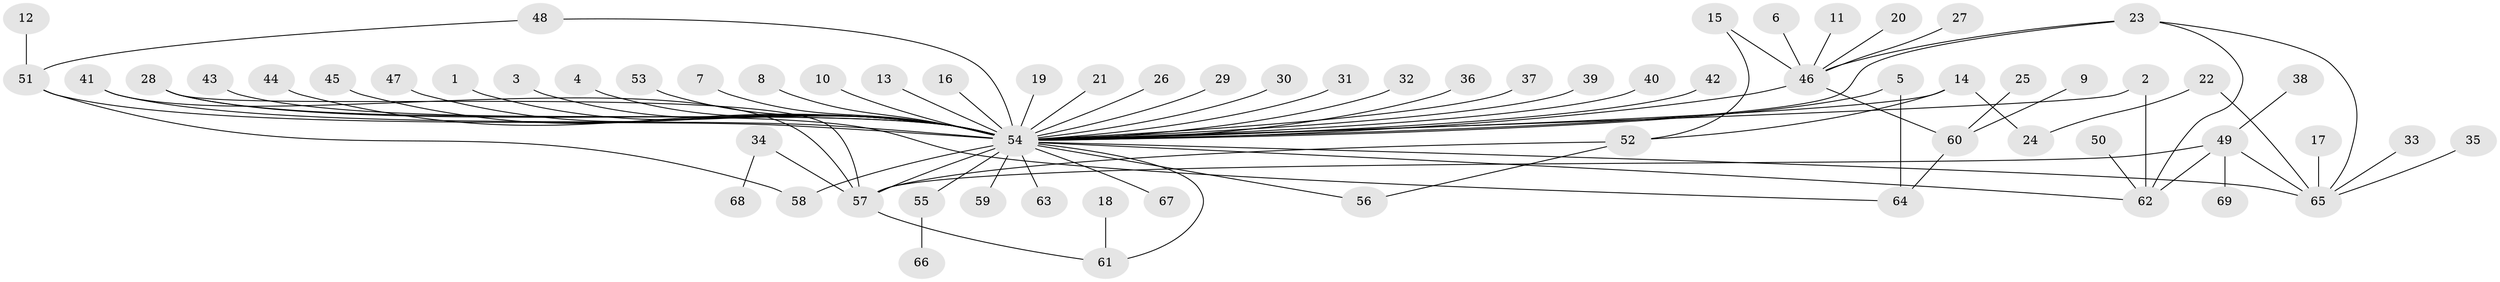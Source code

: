 // original degree distribution, {3: 0.072992700729927, 51: 0.0072992700729927005, 1: 0.6058394160583942, 2: 0.16058394160583941, 5: 0.0364963503649635, 9: 0.0072992700729927005, 4: 0.072992700729927, 6: 0.014598540145985401, 8: 0.0072992700729927005, 7: 0.014598540145985401}
// Generated by graph-tools (version 1.1) at 2025/49/03/09/25 03:49:51]
// undirected, 69 vertices, 85 edges
graph export_dot {
graph [start="1"]
  node [color=gray90,style=filled];
  1;
  2;
  3;
  4;
  5;
  6;
  7;
  8;
  9;
  10;
  11;
  12;
  13;
  14;
  15;
  16;
  17;
  18;
  19;
  20;
  21;
  22;
  23;
  24;
  25;
  26;
  27;
  28;
  29;
  30;
  31;
  32;
  33;
  34;
  35;
  36;
  37;
  38;
  39;
  40;
  41;
  42;
  43;
  44;
  45;
  46;
  47;
  48;
  49;
  50;
  51;
  52;
  53;
  54;
  55;
  56;
  57;
  58;
  59;
  60;
  61;
  62;
  63;
  64;
  65;
  66;
  67;
  68;
  69;
  1 -- 54 [weight=1.0];
  2 -- 54 [weight=1.0];
  2 -- 62 [weight=1.0];
  3 -- 54 [weight=1.0];
  4 -- 54 [weight=1.0];
  5 -- 54 [weight=1.0];
  5 -- 64 [weight=1.0];
  6 -- 46 [weight=1.0];
  7 -- 54 [weight=1.0];
  8 -- 54 [weight=1.0];
  9 -- 60 [weight=1.0];
  10 -- 54 [weight=1.0];
  11 -- 46 [weight=1.0];
  12 -- 51 [weight=1.0];
  13 -- 54 [weight=1.0];
  14 -- 24 [weight=1.0];
  14 -- 52 [weight=1.0];
  14 -- 54 [weight=1.0];
  15 -- 46 [weight=1.0];
  15 -- 52 [weight=1.0];
  16 -- 54 [weight=1.0];
  17 -- 65 [weight=1.0];
  18 -- 61 [weight=1.0];
  19 -- 54 [weight=1.0];
  20 -- 46 [weight=1.0];
  21 -- 54 [weight=1.0];
  22 -- 24 [weight=1.0];
  22 -- 65 [weight=1.0];
  23 -- 46 [weight=1.0];
  23 -- 54 [weight=1.0];
  23 -- 62 [weight=1.0];
  23 -- 65 [weight=1.0];
  25 -- 60 [weight=1.0];
  26 -- 54 [weight=1.0];
  27 -- 46 [weight=1.0];
  28 -- 54 [weight=2.0];
  28 -- 57 [weight=1.0];
  28 -- 64 [weight=1.0];
  29 -- 54 [weight=1.0];
  30 -- 54 [weight=1.0];
  31 -- 54 [weight=1.0];
  32 -- 54 [weight=1.0];
  33 -- 65 [weight=1.0];
  34 -- 57 [weight=1.0];
  34 -- 68 [weight=1.0];
  35 -- 65 [weight=1.0];
  36 -- 54 [weight=1.0];
  37 -- 54 [weight=1.0];
  38 -- 49 [weight=1.0];
  39 -- 54 [weight=1.0];
  40 -- 54 [weight=1.0];
  41 -- 54 [weight=1.0];
  41 -- 57 [weight=1.0];
  42 -- 54 [weight=1.0];
  43 -- 54 [weight=1.0];
  44 -- 54 [weight=1.0];
  45 -- 54 [weight=1.0];
  46 -- 54 [weight=1.0];
  46 -- 60 [weight=1.0];
  47 -- 54 [weight=1.0];
  48 -- 51 [weight=1.0];
  48 -- 54 [weight=1.0];
  49 -- 57 [weight=1.0];
  49 -- 62 [weight=1.0];
  49 -- 65 [weight=1.0];
  49 -- 69 [weight=1.0];
  50 -- 62 [weight=1.0];
  51 -- 54 [weight=1.0];
  51 -- 58 [weight=1.0];
  52 -- 56 [weight=1.0];
  52 -- 57 [weight=1.0];
  53 -- 54 [weight=2.0];
  54 -- 55 [weight=1.0];
  54 -- 56 [weight=1.0];
  54 -- 57 [weight=1.0];
  54 -- 58 [weight=1.0];
  54 -- 59 [weight=1.0];
  54 -- 61 [weight=1.0];
  54 -- 62 [weight=1.0];
  54 -- 63 [weight=1.0];
  54 -- 65 [weight=1.0];
  54 -- 67 [weight=1.0];
  55 -- 66 [weight=1.0];
  57 -- 61 [weight=1.0];
  60 -- 64 [weight=1.0];
}
